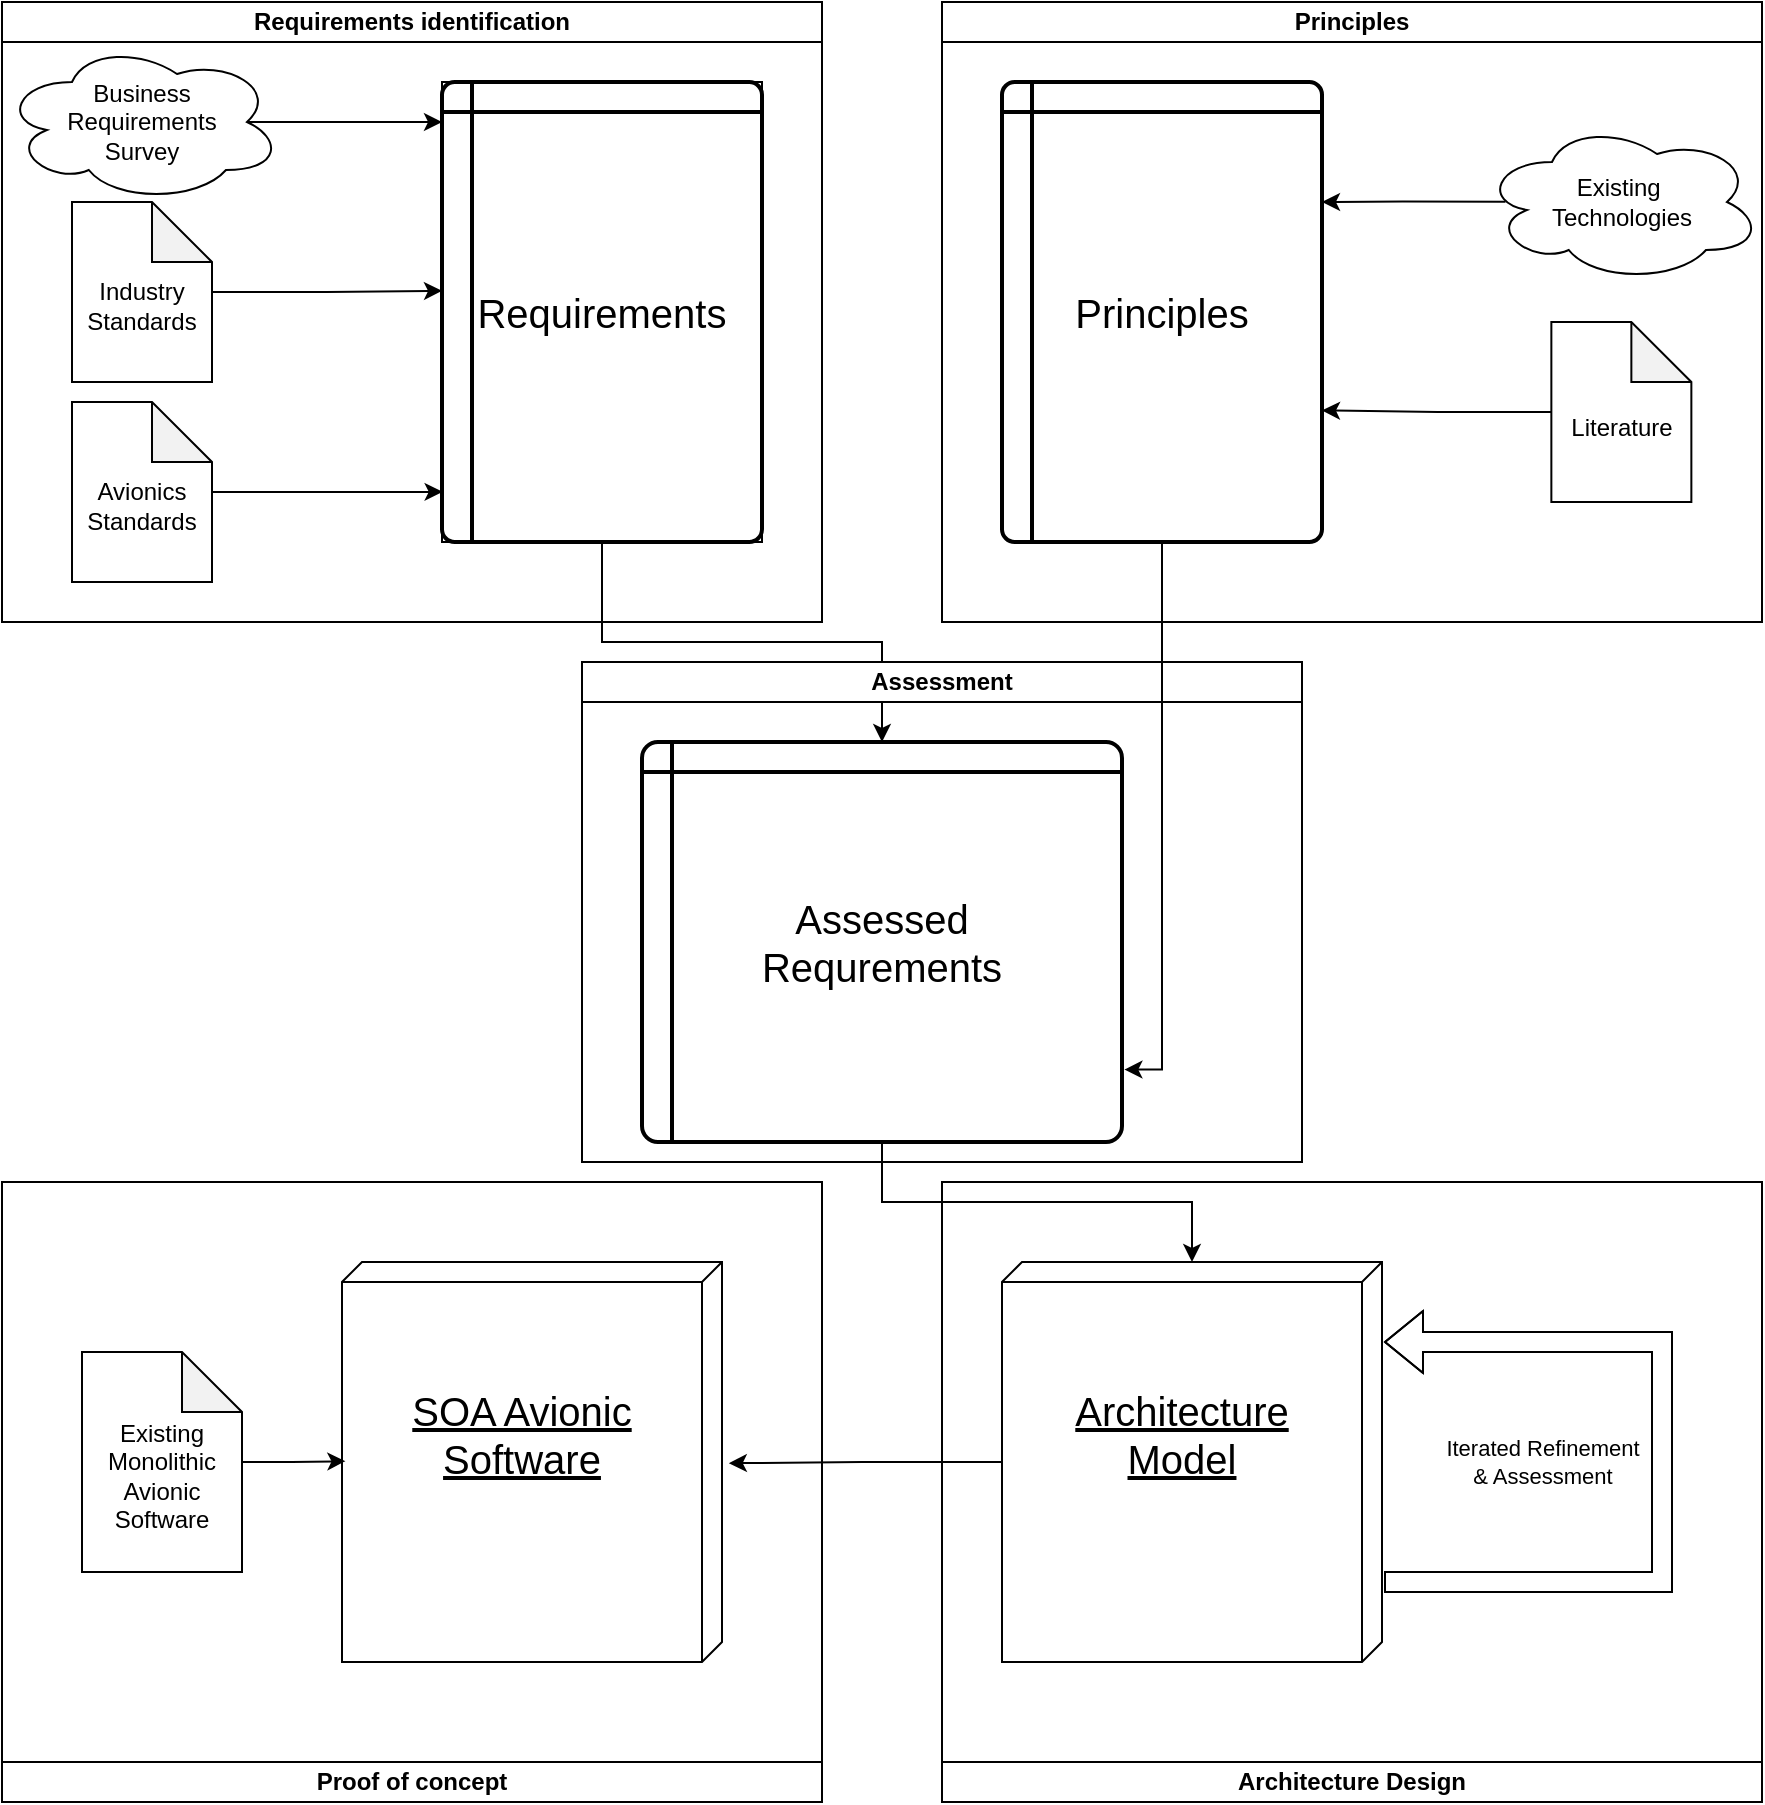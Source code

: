 <mxfile version="24.8.3">
  <diagram name="Seite-1" id="oJwmOva_RkN-0TxP1Ae1">
    <mxGraphModel dx="1222" dy="646" grid="1" gridSize="10" guides="1" tooltips="1" connect="1" arrows="1" fold="1" page="1" pageScale="1" pageWidth="827" pageHeight="1169" math="0" shadow="0">
      <root>
        <mxCell id="0" />
        <mxCell id="1" parent="0" />
        <mxCell id="TTC1ai_KlTjNhs4RFqy6-1" value="Requirements identification" style="swimlane;whiteSpace=wrap;html=1;startSize=20;" parent="1" vertex="1">
          <mxGeometry x="160" y="50" width="410" height="310" as="geometry" />
        </mxCell>
        <mxCell id="TTC1ai_KlTjNhs4RFqy6-3" value="Business &lt;br&gt;Requirements &lt;br&gt;Survey" style="ellipse;shape=cloud;whiteSpace=wrap;html=1;" parent="TTC1ai_KlTjNhs4RFqy6-1" vertex="1">
          <mxGeometry y="20" width="140" height="80" as="geometry" />
        </mxCell>
        <mxCell id="TTC1ai_KlTjNhs4RFqy6-6" value="&lt;div&gt;&lt;br&gt;&lt;/div&gt;&lt;div&gt;Industry&lt;/div&gt;Standards" style="shape=note;whiteSpace=wrap;html=1;backgroundOutline=1;darkOpacity=0.05;" parent="TTC1ai_KlTjNhs4RFqy6-1" vertex="1">
          <mxGeometry x="35" y="100" width="70" height="90" as="geometry" />
        </mxCell>
        <mxCell id="TTC1ai_KlTjNhs4RFqy6-7" value="&lt;div&gt;&lt;br&gt;&lt;/div&gt;&lt;div&gt;Avionics&lt;/div&gt;Standards" style="shape=note;whiteSpace=wrap;html=1;backgroundOutline=1;darkOpacity=0.05;" parent="TTC1ai_KlTjNhs4RFqy6-1" vertex="1">
          <mxGeometry x="35" y="200" width="70" height="90" as="geometry" />
        </mxCell>
        <mxCell id="Jq157qmW4VygJlgEmaSK-7" style="edgeStyle=orthogonalEdgeStyle;rounded=0;orthogonalLoop=1;jettySize=auto;html=1;" edge="1" parent="1" source="TTC1ai_KlTjNhs4RFqy6-8" target="Jq157qmW4VygJlgEmaSK-4">
          <mxGeometry relative="1" as="geometry" />
        </mxCell>
        <mxCell id="TTC1ai_KlTjNhs4RFqy6-8" value="&lt;font style=&quot;font-size: 20px;&quot;&gt;Requirements&lt;/font&gt;" style="rounded=0;whiteSpace=wrap;html=1;" parent="1" vertex="1">
          <mxGeometry x="380" y="90" width="160" height="230" as="geometry" />
        </mxCell>
        <mxCell id="TTC1ai_KlTjNhs4RFqy6-9" style="edgeStyle=orthogonalEdgeStyle;rounded=0;orthogonalLoop=1;jettySize=auto;html=1;entryX=0;entryY=0.087;entryDx=0;entryDy=0;entryPerimeter=0;exitX=0.875;exitY=0.5;exitDx=0;exitDy=0;exitPerimeter=0;" parent="1" source="TTC1ai_KlTjNhs4RFqy6-3" target="TTC1ai_KlTjNhs4RFqy6-8" edge="1">
          <mxGeometry relative="1" as="geometry" />
        </mxCell>
        <mxCell id="TTC1ai_KlTjNhs4RFqy6-10" style="edgeStyle=orthogonalEdgeStyle;rounded=0;orthogonalLoop=1;jettySize=auto;html=1;entryX=0;entryY=0.454;entryDx=0;entryDy=0;entryPerimeter=0;" parent="1" source="TTC1ai_KlTjNhs4RFqy6-6" target="TTC1ai_KlTjNhs4RFqy6-8" edge="1">
          <mxGeometry relative="1" as="geometry">
            <mxPoint x="370" y="195" as="targetPoint" />
          </mxGeometry>
        </mxCell>
        <mxCell id="TTC1ai_KlTjNhs4RFqy6-11" style="edgeStyle=orthogonalEdgeStyle;rounded=0;orthogonalLoop=1;jettySize=auto;html=1;entryX=0.002;entryY=0.891;entryDx=0;entryDy=0;entryPerimeter=0;" parent="1" source="TTC1ai_KlTjNhs4RFqy6-7" target="TTC1ai_KlTjNhs4RFqy6-8" edge="1">
          <mxGeometry relative="1" as="geometry" />
        </mxCell>
        <mxCell id="TTC1ai_KlTjNhs4RFqy6-12" value="Principles" style="swimlane;whiteSpace=wrap;html=1;startSize=20;" parent="1" vertex="1">
          <mxGeometry x="630" y="50" width="410" height="310" as="geometry" />
        </mxCell>
        <mxCell id="TTC1ai_KlTjNhs4RFqy6-13" value="Existing&amp;nbsp;&lt;div&gt;Technologies&lt;/div&gt;" style="ellipse;shape=cloud;whiteSpace=wrap;html=1;" parent="TTC1ai_KlTjNhs4RFqy6-12" vertex="1">
          <mxGeometry x="270" y="60" width="140" height="80" as="geometry" />
        </mxCell>
        <mxCell id="TTC1ai_KlTjNhs4RFqy6-14" value="&lt;div&gt;&lt;br&gt;&lt;/div&gt;&lt;div&gt;Literature&lt;/div&gt;" style="shape=note;whiteSpace=wrap;html=1;backgroundOutline=1;darkOpacity=0.05;" parent="TTC1ai_KlTjNhs4RFqy6-12" vertex="1">
          <mxGeometry x="304.68" y="160" width="70" height="90" as="geometry" />
        </mxCell>
        <mxCell id="TTC1ai_KlTjNhs4RFqy6-18" value="&lt;span style=&quot;font-size: 20px;&quot;&gt;Principles&lt;/span&gt;" style="shape=internalStorage;whiteSpace=wrap;html=1;dx=15;dy=15;rounded=1;arcSize=4;strokeWidth=2;" parent="TTC1ai_KlTjNhs4RFqy6-12" vertex="1">
          <mxGeometry x="30" y="40" width="160" height="230" as="geometry" />
        </mxCell>
        <mxCell id="TTC1ai_KlTjNhs4RFqy6-19" style="edgeStyle=orthogonalEdgeStyle;rounded=0;orthogonalLoop=1;jettySize=auto;html=1;entryX=1;entryY=0.087;entryDx=0;entryDy=0;entryPerimeter=0;exitX=0.084;exitY=0.498;exitDx=0;exitDy=0;exitPerimeter=0;" parent="TTC1ai_KlTjNhs4RFqy6-12" source="TTC1ai_KlTjNhs4RFqy6-13" edge="1">
          <mxGeometry relative="1" as="geometry">
            <mxPoint x="190" y="100.01" as="targetPoint" />
          </mxGeometry>
        </mxCell>
        <mxCell id="TTC1ai_KlTjNhs4RFqy6-20" style="edgeStyle=orthogonalEdgeStyle;rounded=0;orthogonalLoop=1;jettySize=auto;html=1;entryX=1.002;entryY=0.453;entryDx=0;entryDy=0;entryPerimeter=0;" parent="TTC1ai_KlTjNhs4RFqy6-12" source="TTC1ai_KlTjNhs4RFqy6-14" edge="1">
          <mxGeometry relative="1" as="geometry">
            <mxPoint x="190.0" y="204.19" as="targetPoint" />
          </mxGeometry>
        </mxCell>
        <mxCell id="TTC1ai_KlTjNhs4RFqy6-47" value="" style="group;" parent="1" vertex="1" connectable="0">
          <mxGeometry x="160" y="640" width="410" height="310" as="geometry" />
        </mxCell>
        <mxCell id="TTC1ai_KlTjNhs4RFqy6-45" value="" style="rounded=0;whiteSpace=wrap;html=1;fillColor=none;" parent="TTC1ai_KlTjNhs4RFqy6-47" vertex="1">
          <mxGeometry width="410" height="310" as="geometry" />
        </mxCell>
        <mxCell id="TTC1ai_KlTjNhs4RFqy6-46" value="&lt;span style=&quot;font-weight: 700;&quot;&gt;Proof of concept&lt;/span&gt;" style="rounded=0;whiteSpace=wrap;html=1;" parent="TTC1ai_KlTjNhs4RFqy6-47" vertex="1">
          <mxGeometry y="290" width="410" height="20" as="geometry" />
        </mxCell>
        <mxCell id="TTC1ai_KlTjNhs4RFqy6-39" value="&lt;div style=&quot;font-size: 20px;&quot;&gt;&lt;font style=&quot;font-size: 20px;&quot;&gt;&lt;br&gt;&lt;/font&gt;&lt;/div&gt;&lt;div style=&quot;font-size: 20px;&quot;&gt;&lt;span style=&quot;background-color: initial;&quot;&gt;&lt;br&gt;&lt;/span&gt;&lt;/div&gt;&lt;div style=&quot;font-size: 20px;&quot;&gt;SOA Avionic Software&lt;/div&gt;" style="verticalAlign=top;align=center;spacingTop=8;spacingLeft=2;spacingRight=12;shape=cube;size=10;direction=south;fontStyle=4;html=1;whiteSpace=wrap;" parent="TTC1ai_KlTjNhs4RFqy6-47" vertex="1">
          <mxGeometry x="170" y="40" width="190" height="200" as="geometry" />
        </mxCell>
        <mxCell id="TTC1ai_KlTjNhs4RFqy6-40" value="&lt;div&gt;&lt;br&gt;&lt;/div&gt;Existing Monolithic Avionic Software" style="shape=note;whiteSpace=wrap;html=1;backgroundOutline=1;darkOpacity=0.05;" parent="TTC1ai_KlTjNhs4RFqy6-47" vertex="1">
          <mxGeometry x="40" y="85" width="80" height="110" as="geometry" />
        </mxCell>
        <mxCell id="TTC1ai_KlTjNhs4RFqy6-41" style="edgeStyle=orthogonalEdgeStyle;rounded=0;orthogonalLoop=1;jettySize=auto;html=1;entryX=0.498;entryY=0.991;entryDx=0;entryDy=0;entryPerimeter=0;" parent="TTC1ai_KlTjNhs4RFqy6-47" source="TTC1ai_KlTjNhs4RFqy6-40" target="TTC1ai_KlTjNhs4RFqy6-39" edge="1">
          <mxGeometry relative="1" as="geometry" />
        </mxCell>
        <mxCell id="TTC1ai_KlTjNhs4RFqy6-42" style="edgeStyle=orthogonalEdgeStyle;rounded=0;orthogonalLoop=1;jettySize=auto;html=1;entryX=0.503;entryY=-0.018;entryDx=0;entryDy=0;entryPerimeter=0;" parent="1" source="TTC1ai_KlTjNhs4RFqy6-32" target="TTC1ai_KlTjNhs4RFqy6-39" edge="1">
          <mxGeometry relative="1" as="geometry" />
        </mxCell>
        <mxCell id="Jq157qmW4VygJlgEmaSK-1" value="Assessment" style="swimlane;whiteSpace=wrap;html=1;startSize=20;" vertex="1" parent="1">
          <mxGeometry x="450" y="380" width="360" height="250" as="geometry" />
        </mxCell>
        <mxCell id="Jq157qmW4VygJlgEmaSK-4" value="&lt;span style=&quot;font-size: 20px;&quot;&gt;Assessed &lt;br&gt;Requrements&lt;/span&gt;" style="shape=internalStorage;whiteSpace=wrap;html=1;dx=15;dy=15;rounded=1;arcSize=4;strokeWidth=2;" vertex="1" parent="Jq157qmW4VygJlgEmaSK-1">
          <mxGeometry x="30" y="40" width="240" height="200" as="geometry" />
        </mxCell>
        <mxCell id="TTC1ai_KlTjNhs4RFqy6-48" value="" style="group;" parent="1" vertex="1" connectable="0">
          <mxGeometry x="630" y="640" width="410" height="310" as="geometry" />
        </mxCell>
        <mxCell id="TTC1ai_KlTjNhs4RFqy6-49" value="" style="rounded=0;whiteSpace=wrap;html=1;fillColor=none;" parent="TTC1ai_KlTjNhs4RFqy6-48" vertex="1">
          <mxGeometry width="410" height="310" as="geometry" />
        </mxCell>
        <mxCell id="TTC1ai_KlTjNhs4RFqy6-50" value="&lt;span style=&quot;font-weight: 700;&quot;&gt;Architecture Design&lt;/span&gt;" style="rounded=0;whiteSpace=wrap;html=1;" parent="TTC1ai_KlTjNhs4RFqy6-48" vertex="1">
          <mxGeometry y="290" width="410" height="20" as="geometry" />
        </mxCell>
        <mxCell id="TTC1ai_KlTjNhs4RFqy6-53" style="edgeStyle=orthogonalEdgeStyle;rounded=0;orthogonalLoop=1;jettySize=auto;html=1;entryX=0.498;entryY=0.991;entryDx=0;entryDy=0;entryPerimeter=0;" parent="TTC1ai_KlTjNhs4RFqy6-48" edge="1">
          <mxGeometry relative="1" as="geometry">
            <mxPoint x="171.71" y="139.6" as="targetPoint" />
          </mxGeometry>
        </mxCell>
        <mxCell id="TTC1ai_KlTjNhs4RFqy6-32" value="&lt;div style=&quot;font-size: 20px;&quot;&gt;&lt;font style=&quot;font-size: 20px;&quot;&gt;&lt;br&gt;&lt;/font&gt;&lt;/div&gt;&lt;div style=&quot;font-size: 20px;&quot;&gt;&lt;span style=&quot;background-color: initial;&quot;&gt;&lt;br&gt;&lt;/span&gt;&lt;/div&gt;&lt;div style=&quot;font-size: 20px;&quot;&gt;&lt;span style=&quot;background-color: initial;&quot;&gt;Architecture&lt;/span&gt;&lt;/div&gt;&lt;div style=&quot;font-size: 20px;&quot;&gt;&lt;span style=&quot;background-color: initial;&quot;&gt;Model&lt;/span&gt;&lt;/div&gt;" style="verticalAlign=top;align=center;spacingTop=8;spacingLeft=2;spacingRight=12;shape=cube;size=10;direction=south;fontStyle=4;html=1;whiteSpace=wrap;" parent="TTC1ai_KlTjNhs4RFqy6-48" vertex="1">
          <mxGeometry x="30" y="40" width="190" height="200" as="geometry" />
        </mxCell>
        <mxCell id="TTC1ai_KlTjNhs4RFqy6-35" value="" style="endArrow=classic;html=1;rounded=0;edgeStyle=orthogonalEdgeStyle;shape=flexArrow;fillColor=default;" parent="TTC1ai_KlTjNhs4RFqy6-48" edge="1">
          <mxGeometry width="50" height="50" relative="1" as="geometry">
            <mxPoint x="221" y="200" as="sourcePoint" />
            <mxPoint x="221" y="80" as="targetPoint" />
            <Array as="points">
              <mxPoint x="360" y="200" />
              <mxPoint x="360" y="80" />
              <mxPoint x="221" y="80" />
            </Array>
          </mxGeometry>
        </mxCell>
        <mxCell id="TTC1ai_KlTjNhs4RFqy6-36" value="Iterated Refinement&lt;div&gt;&amp;amp; Assessment&lt;/div&gt;" style="edgeLabel;html=1;align=center;verticalAlign=middle;resizable=0;points=[];" parent="TTC1ai_KlTjNhs4RFqy6-35" vertex="1" connectable="0">
          <mxGeometry x="0.076" relative="1" as="geometry">
            <mxPoint x="-60" y="15" as="offset" />
          </mxGeometry>
        </mxCell>
        <mxCell id="Jq157qmW4VygJlgEmaSK-8" style="edgeStyle=orthogonalEdgeStyle;rounded=0;orthogonalLoop=1;jettySize=auto;html=1;entryX=1.005;entryY=0.819;entryDx=0;entryDy=0;entryPerimeter=0;" edge="1" parent="1" source="TTC1ai_KlTjNhs4RFqy6-18" target="Jq157qmW4VygJlgEmaSK-4">
          <mxGeometry relative="1" as="geometry">
            <Array as="points">
              <mxPoint x="740" y="584" />
            </Array>
          </mxGeometry>
        </mxCell>
        <mxCell id="Jq157qmW4VygJlgEmaSK-9" value="&lt;span style=&quot;font-size: 20px;&quot;&gt;Requirements&lt;/span&gt;" style="shape=internalStorage;whiteSpace=wrap;html=1;dx=15;dy=15;rounded=1;arcSize=4;strokeWidth=2;" vertex="1" parent="1">
          <mxGeometry x="380" y="90" width="160" height="230" as="geometry" />
        </mxCell>
        <mxCell id="Jq157qmW4VygJlgEmaSK-10" style="edgeStyle=orthogonalEdgeStyle;rounded=0;orthogonalLoop=1;jettySize=auto;html=1;" edge="1" parent="1" source="Jq157qmW4VygJlgEmaSK-4" target="TTC1ai_KlTjNhs4RFqy6-32">
          <mxGeometry relative="1" as="geometry" />
        </mxCell>
      </root>
    </mxGraphModel>
  </diagram>
</mxfile>
